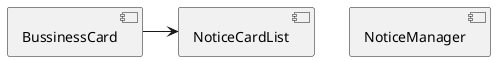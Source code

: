 @startuml

' () "First Interface"
' () "Another interface" as Interf2
' interface Interf3
' interface "Last\ninterface" as Interf4


skinparam BackgroundColor transparent
skinparam componentStyle uml2

component NoticeManager {


}




  component NoticeCardList {
}
  component BussinessCard {
}

[BussinessCard]->[NoticeCardList]



@enduml
